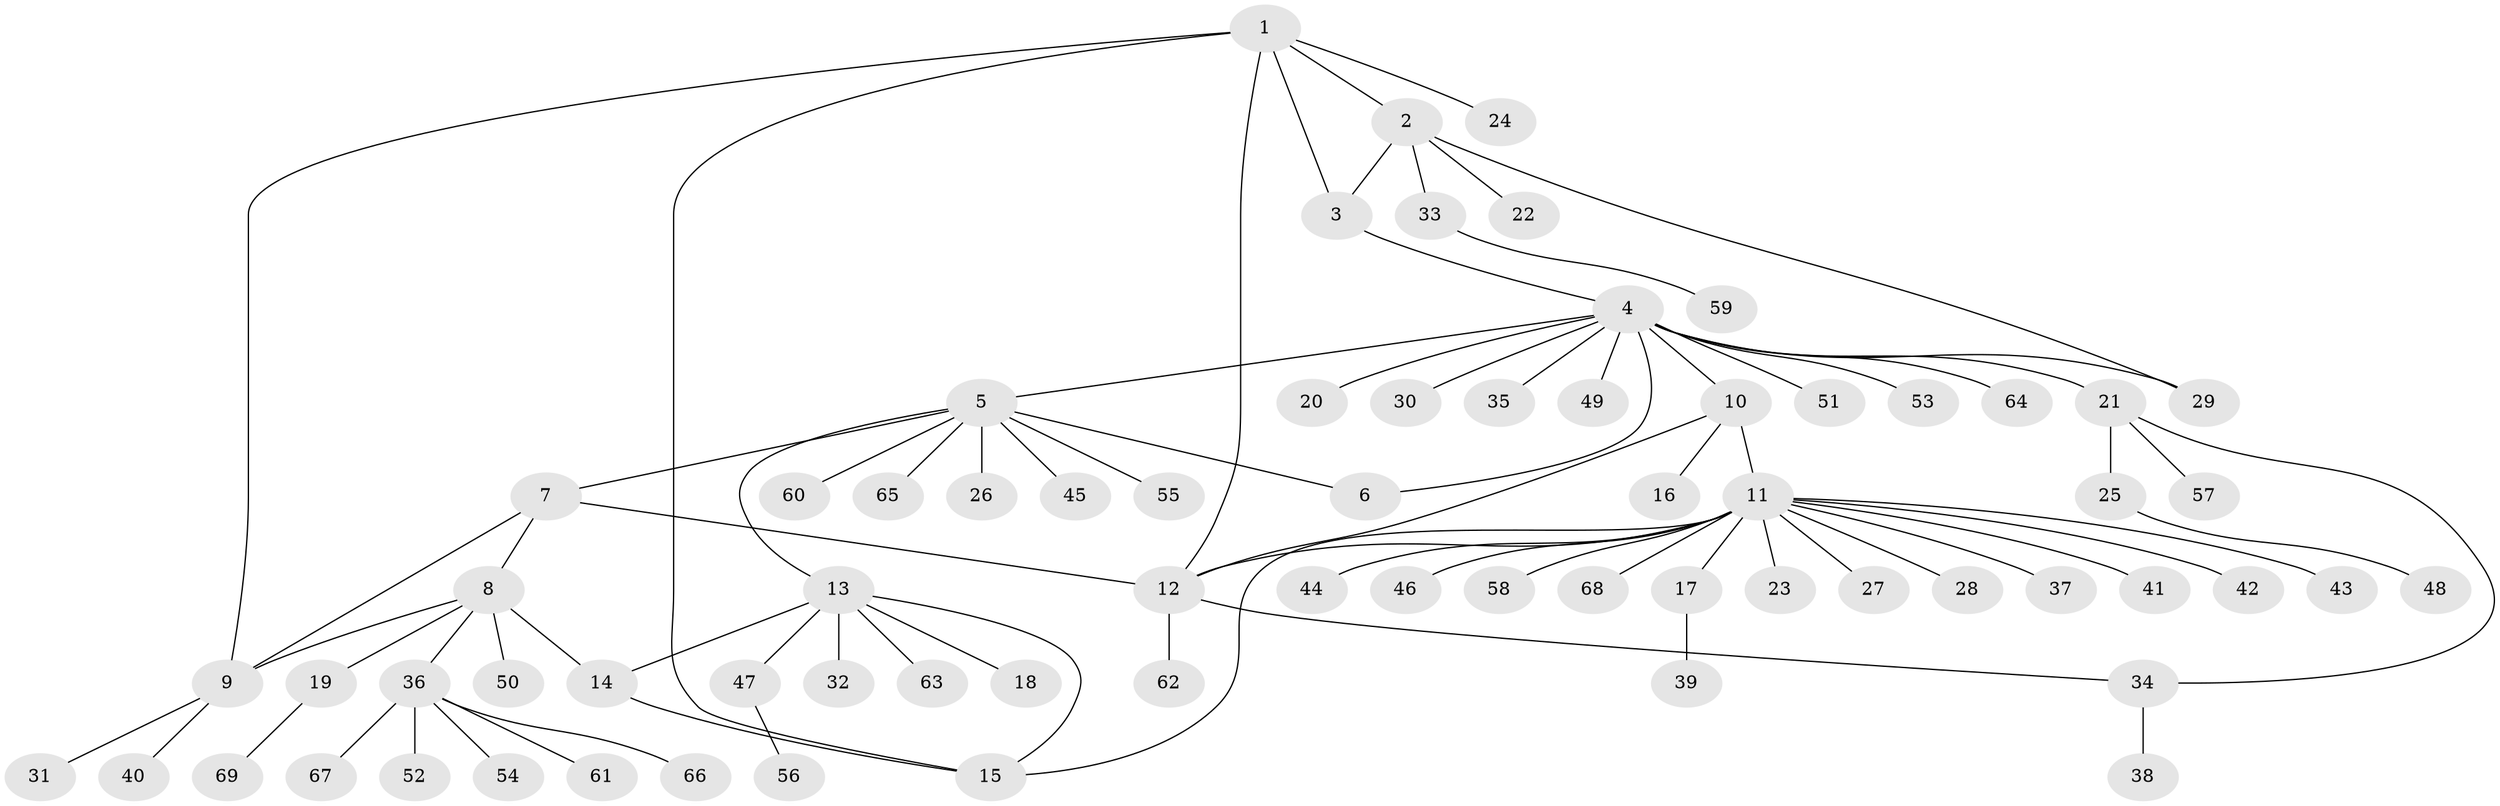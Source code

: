 // Generated by graph-tools (version 1.1) at 2025/16/03/09/25 04:16:07]
// undirected, 69 vertices, 81 edges
graph export_dot {
graph [start="1"]
  node [color=gray90,style=filled];
  1;
  2;
  3;
  4;
  5;
  6;
  7;
  8;
  9;
  10;
  11;
  12;
  13;
  14;
  15;
  16;
  17;
  18;
  19;
  20;
  21;
  22;
  23;
  24;
  25;
  26;
  27;
  28;
  29;
  30;
  31;
  32;
  33;
  34;
  35;
  36;
  37;
  38;
  39;
  40;
  41;
  42;
  43;
  44;
  45;
  46;
  47;
  48;
  49;
  50;
  51;
  52;
  53;
  54;
  55;
  56;
  57;
  58;
  59;
  60;
  61;
  62;
  63;
  64;
  65;
  66;
  67;
  68;
  69;
  1 -- 2;
  1 -- 3;
  1 -- 9;
  1 -- 12;
  1 -- 15;
  1 -- 24;
  2 -- 3;
  2 -- 22;
  2 -- 29;
  2 -- 33;
  3 -- 4;
  4 -- 5;
  4 -- 6;
  4 -- 10;
  4 -- 20;
  4 -- 21;
  4 -- 29;
  4 -- 30;
  4 -- 35;
  4 -- 49;
  4 -- 51;
  4 -- 53;
  4 -- 64;
  5 -- 6;
  5 -- 7;
  5 -- 13;
  5 -- 26;
  5 -- 45;
  5 -- 55;
  5 -- 60;
  5 -- 65;
  7 -- 8;
  7 -- 9;
  7 -- 12;
  8 -- 9;
  8 -- 14;
  8 -- 19;
  8 -- 36;
  8 -- 50;
  9 -- 31;
  9 -- 40;
  10 -- 11;
  10 -- 12;
  10 -- 16;
  11 -- 12;
  11 -- 15;
  11 -- 17;
  11 -- 23;
  11 -- 27;
  11 -- 28;
  11 -- 37;
  11 -- 41;
  11 -- 42;
  11 -- 43;
  11 -- 44;
  11 -- 46;
  11 -- 58;
  11 -- 68;
  12 -- 34;
  12 -- 62;
  13 -- 14;
  13 -- 15;
  13 -- 18;
  13 -- 32;
  13 -- 47;
  13 -- 63;
  14 -- 15;
  17 -- 39;
  19 -- 69;
  21 -- 25;
  21 -- 34;
  21 -- 57;
  25 -- 48;
  33 -- 59;
  34 -- 38;
  36 -- 52;
  36 -- 54;
  36 -- 61;
  36 -- 66;
  36 -- 67;
  47 -- 56;
}
